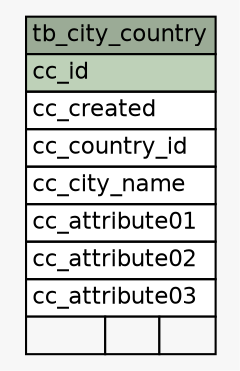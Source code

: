 // dot 2.34.0 on Linux 3.11.6-1-MANJARO
// SchemaSpy rev 590
digraph "tb_city_country" {
  graph [
    rankdir="RL"
    bgcolor="#f7f7f7"
    nodesep="0.18"
    ranksep="0.46"
    fontname="Helvetica"
    fontsize="11"
  ];
  node [
    fontname="Helvetica"
    fontsize="11"
    shape="plaintext"
  ];
  edge [
    arrowsize="0.8"
  ];
  "tb_city_country" [
    label=<
    <TABLE BORDER="0" CELLBORDER="1" CELLSPACING="0" BGCOLOR="#ffffff">
      <TR><TD COLSPAN="3" BGCOLOR="#9bab96" ALIGN="CENTER">tb_city_country</TD></TR>
      <TR><TD PORT="cc_id" COLSPAN="3" BGCOLOR="#bed1b8" ALIGN="LEFT">cc_id</TD></TR>
      <TR><TD PORT="cc_created" COLSPAN="3" ALIGN="LEFT">cc_created</TD></TR>
      <TR><TD PORT="cc_country_id" COLSPAN="3" ALIGN="LEFT">cc_country_id</TD></TR>
      <TR><TD PORT="cc_city_name" COLSPAN="3" ALIGN="LEFT">cc_city_name</TD></TR>
      <TR><TD PORT="cc_attribute01" COLSPAN="3" ALIGN="LEFT">cc_attribute01</TD></TR>
      <TR><TD PORT="cc_attribute02" COLSPAN="3" ALIGN="LEFT">cc_attribute02</TD></TR>
      <TR><TD PORT="cc_attribute03" COLSPAN="3" ALIGN="LEFT">cc_attribute03</TD></TR>
      <TR><TD ALIGN="LEFT" BGCOLOR="#f7f7f7">  </TD><TD ALIGN="RIGHT" BGCOLOR="#f7f7f7">  </TD><TD ALIGN="RIGHT" BGCOLOR="#f7f7f7">  </TD></TR>
    </TABLE>>
    URL="tables/tb_city_country.html"
    tooltip="tb_city_country"
  ];
}
